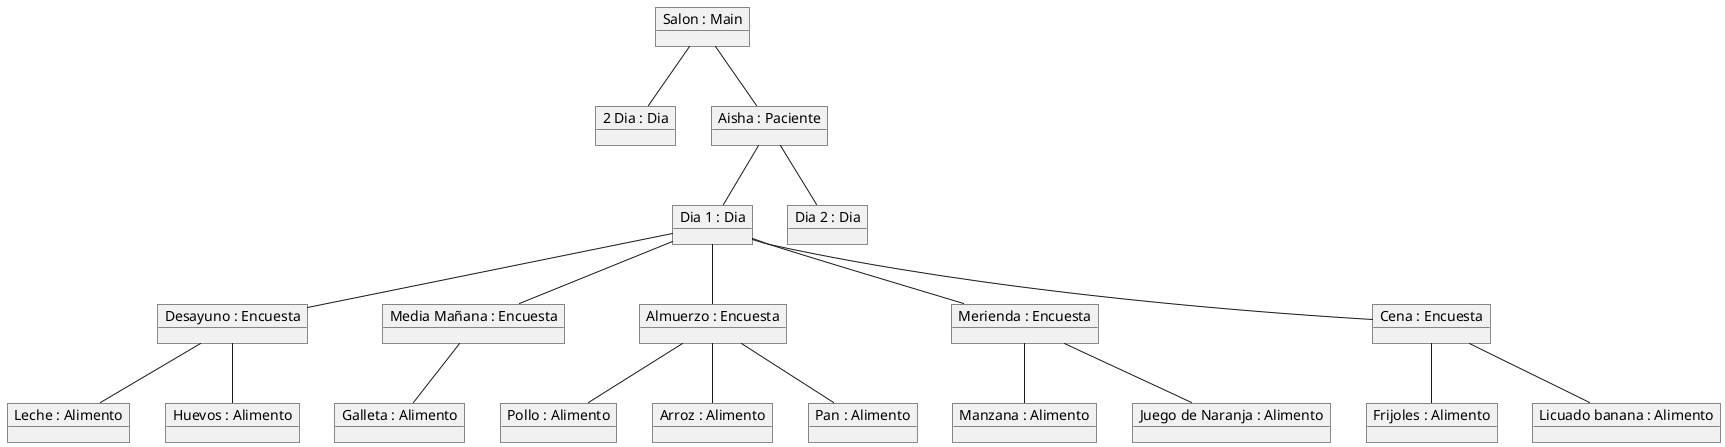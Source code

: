 @startuml

object "Salon : Main" as Main {
}

object "2 Dia : Dia" as Ingesta {
}

object "Aisha : Paciente" as Paciente {
}

object "Dia 1 : Dia" as IngestaDia {
}

object "Dia 2 : Dia" as IngestaDia2 {
}

object "Desayuno : Encuesta" as EncuestaDesayuno {
}

object "Media Mañana : Encuesta" as EncuestaMedia {
}

object "Almuerzo : Encuesta" as EncuestaAlmuerzo {
}

object "Merienda : Encuesta" as EncuestaMerienda {
}

object "Cena : Encuesta" as EncuestaCena {
}

object "Leche : Alimento" as AlimentoDesayuno {

}

object "Leche : Alimento" as AlimentoDesayuno {
    
}

object "Huevos : Alimento" as AlimentoDesayuno2 {
    
}

object "Galleta : Alimento" as AlimentoMedia {
    
}

object "Pollo : Alimento" as AlimentoAlmuerzo {
    
}

object "Arroz : Alimento" as AlimentoAlmuerzo2 {
    
}

object "Pan : Alimento" as AlimentoAlmuerzo3 {
    
}

object "Manzana : Alimento" as AlimentoMerienda {
    
}

object "Juego de Naranja : Alimento" as AlimentoMerienda2 {
    
}

object "Frijoles : Alimento" as AlimentoCena {
    
}

object "Licuado banana : Alimento" as AlimentoCena2 {
    
}

Main -- Paciente
Main -- Ingesta
Paciente -- IngestaDia
IngestaDia -- EncuestaDesayuno
EncuestaDesayuno -- AlimentoDesayuno
EncuestaDesayuno -- AlimentoDesayuno2
IngestaDia -- EncuestaMedia
EncuestaMedia -- AlimentoMedia
IngestaDia -- EncuestaAlmuerzo
EncuestaAlmuerzo -- AlimentoAlmuerzo
EncuestaAlmuerzo -- AlimentoAlmuerzo2
EncuestaAlmuerzo -- AlimentoAlmuerzo3
IngestaDia -- EncuestaMerienda
EncuestaMerienda -- AlimentoMerienda
EncuestaMerienda -- AlimentoMerienda2
IngestaDia -- EncuestaCena
EncuestaCena -- AlimentoCena
EncuestaCena -- AlimentoCena2

Paciente -- IngestaDia2

@enduml